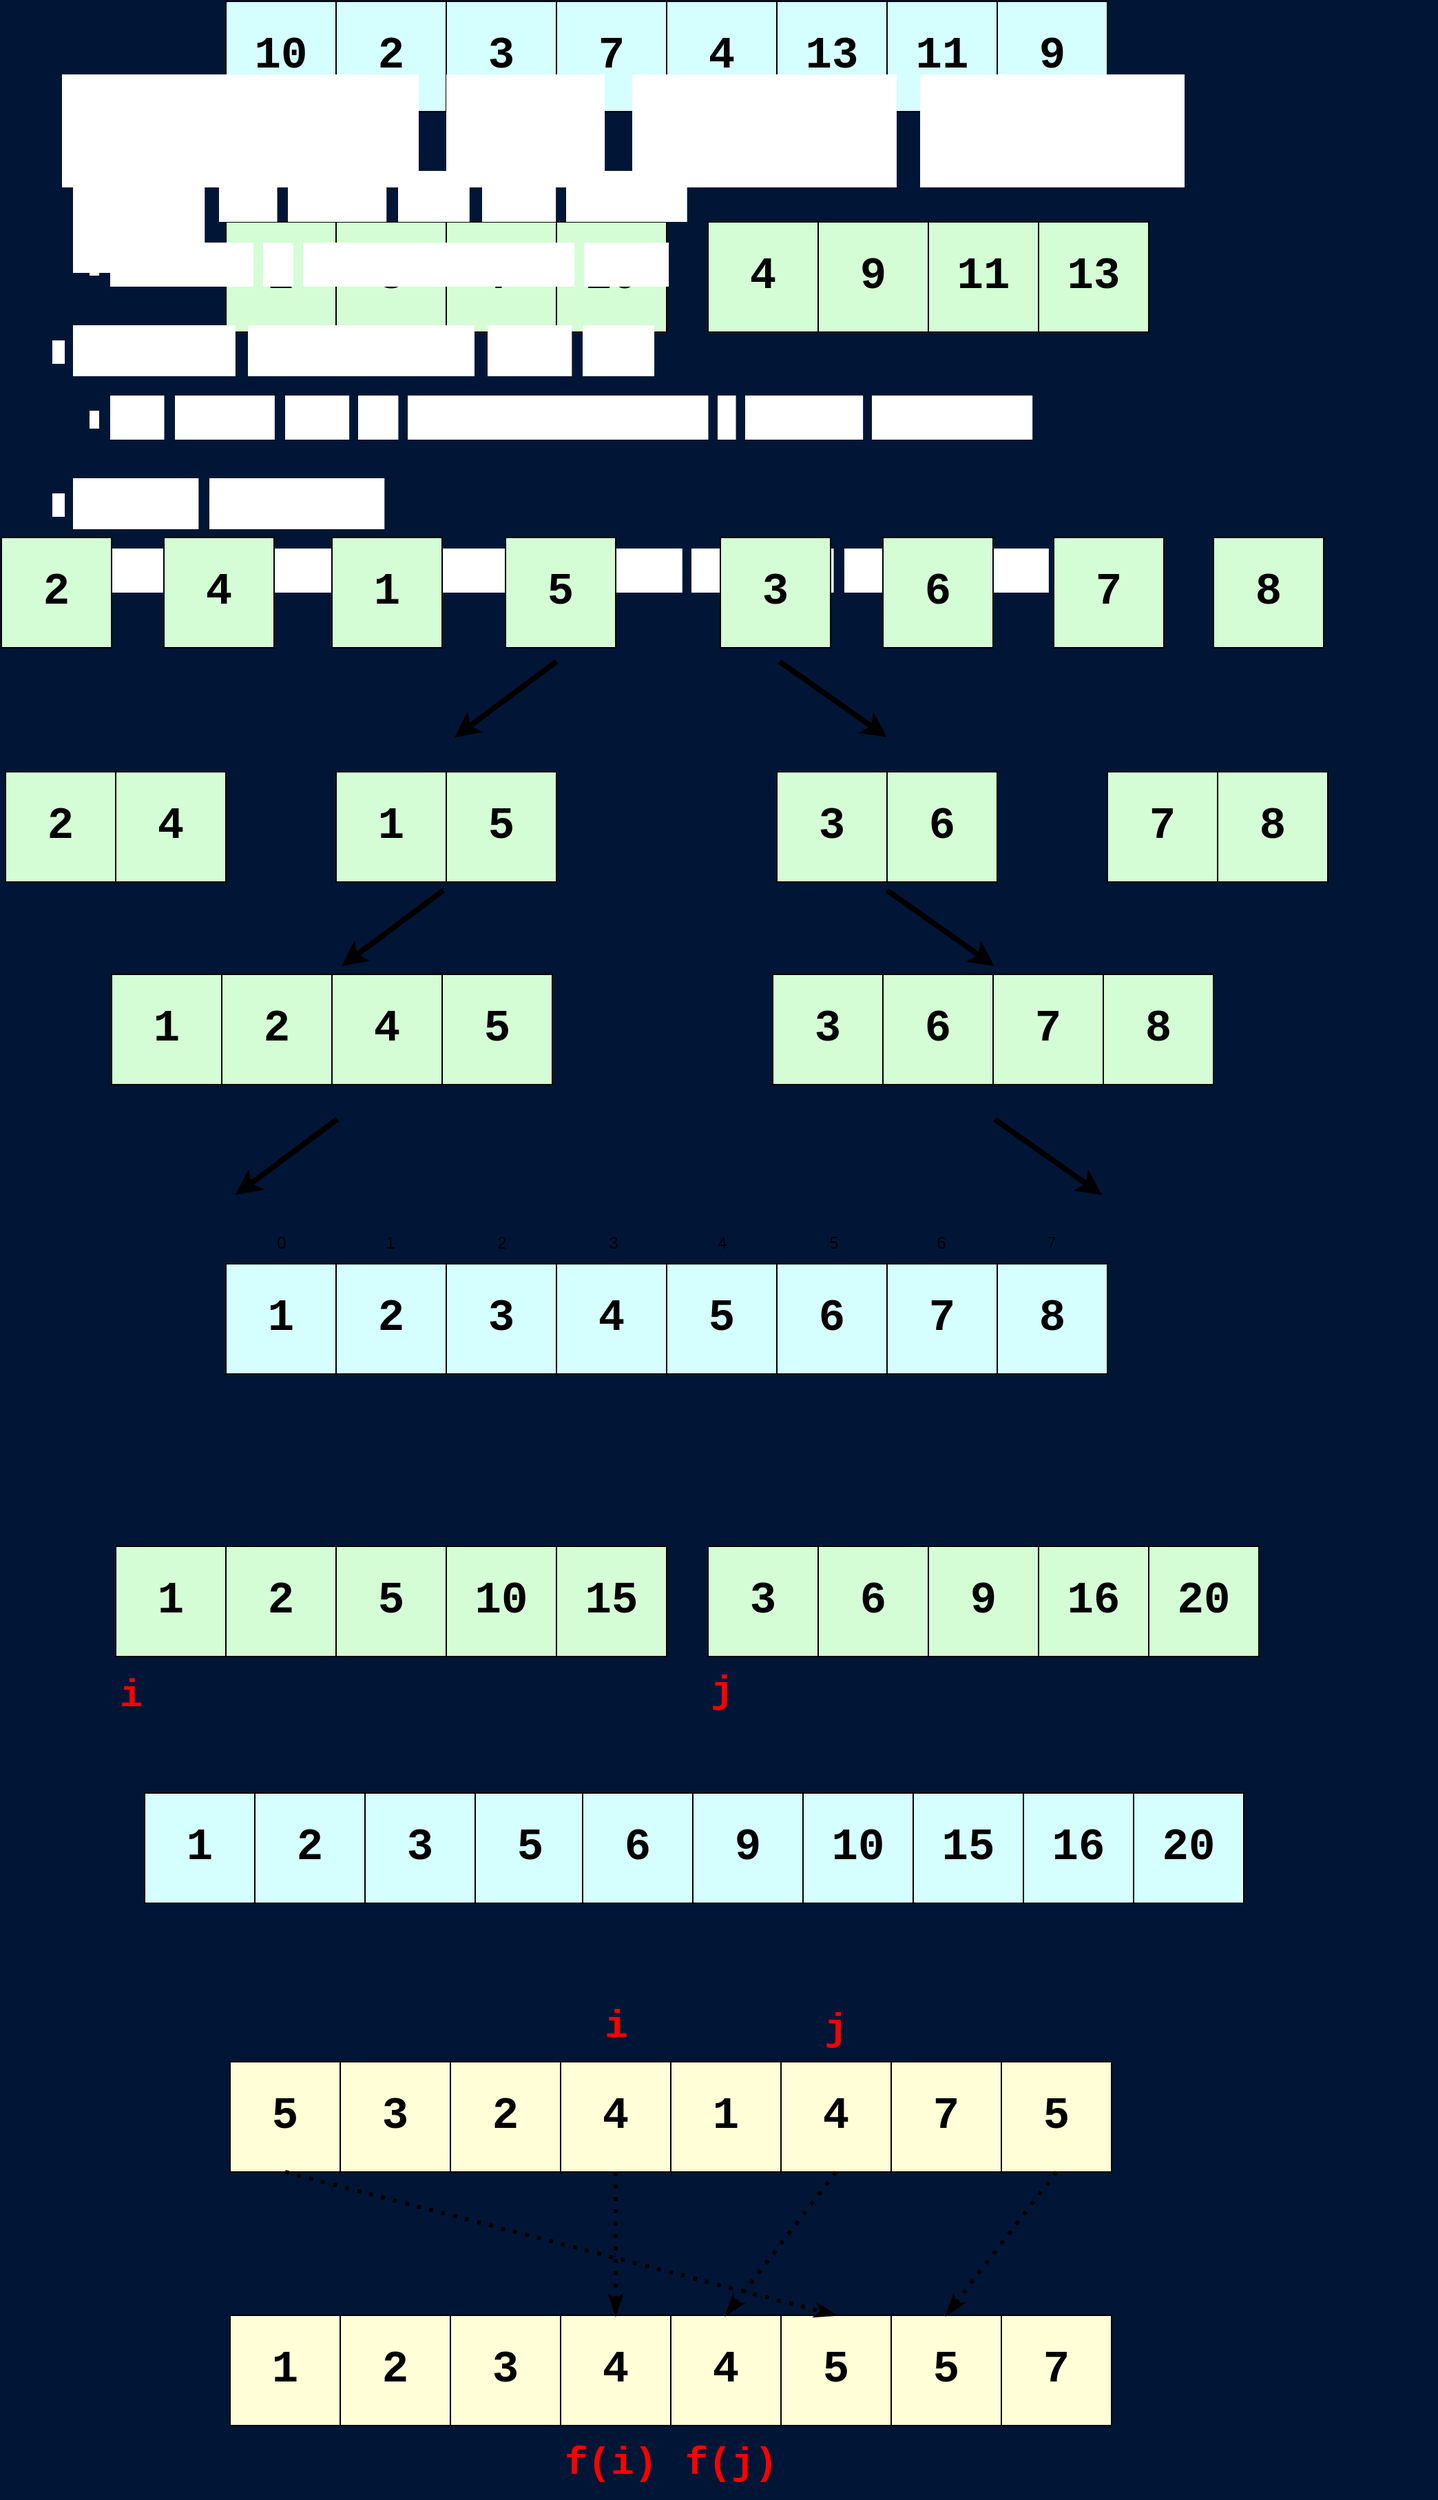 <mxfile>
    <diagram id="FDxkw32vJu8Hh-jHdVsI" name="Page-1">
        <mxGraphModel dx="1183" dy="830" grid="0" gridSize="10" guides="1" tooltips="1" connect="1" arrows="1" fold="1" page="0" pageScale="1" pageWidth="850" pageHeight="1100" background="#011636" math="0" shadow="0">
            <root>
                <mxCell id="0"/>
                <mxCell id="1" parent="0"/>
                <mxCell id="2" value="&lt;font style=&quot;font-size: 32px;&quot;&gt;10&lt;/font&gt;" style="whiteSpace=wrap;html=1;aspect=fixed;fontSize=32;fontFamily=Courier New;fillColor=#D5FEFF;fontColor=#000000;fontStyle=1;labelBorderColor=none;strokeColor=#000000;strokeWidth=1;" parent="1" vertex="1">
                    <mxGeometry x="40" y="200" width="80" height="80" as="geometry"/>
                </mxCell>
                <mxCell id="3" value="&lt;font style=&quot;font-size: 32px;&quot;&gt;2&lt;/font&gt;" style="whiteSpace=wrap;html=1;aspect=fixed;fontSize=32;fontFamily=Courier New;fillColor=#D5FEFF;fontColor=#000000;fontStyle=1;labelBorderColor=none;strokeColor=#000000;strokeWidth=1;" parent="1" vertex="1">
                    <mxGeometry x="120" y="200" width="80" height="80" as="geometry"/>
                </mxCell>
                <mxCell id="4" value="&lt;font style=&quot;font-size: 32px;&quot;&gt;3&lt;/font&gt;" style="whiteSpace=wrap;html=1;aspect=fixed;fontSize=32;fontFamily=Courier New;fillColor=#D5FEFF;fontColor=#000000;fontStyle=1;labelBorderColor=none;strokeColor=#000000;strokeWidth=1;" parent="1" vertex="1">
                    <mxGeometry x="200" y="200" width="80" height="80" as="geometry"/>
                </mxCell>
                <mxCell id="5" value="&lt;font style=&quot;font-size: 32px;&quot;&gt;7&lt;/font&gt;" style="whiteSpace=wrap;html=1;aspect=fixed;fontSize=32;fontFamily=Courier New;fillColor=#D5FEFF;fontColor=#000000;fontStyle=1;labelBorderColor=none;strokeColor=#000000;strokeWidth=1;" parent="1" vertex="1">
                    <mxGeometry x="280" y="200" width="80" height="80" as="geometry"/>
                </mxCell>
                <mxCell id="6" value="&lt;font style=&quot;font-size: 32px;&quot;&gt;4&lt;/font&gt;" style="whiteSpace=wrap;html=1;aspect=fixed;fontSize=32;fontFamily=Courier New;fillColor=#D5FEFF;fontColor=#000000;fontStyle=1;labelBorderColor=none;strokeColor=#000000;strokeWidth=1;" parent="1" vertex="1">
                    <mxGeometry x="360" y="200" width="80" height="80" as="geometry"/>
                </mxCell>
                <mxCell id="7" value="&lt;font style=&quot;font-size: 32px;&quot;&gt;13&lt;/font&gt;" style="whiteSpace=wrap;html=1;aspect=fixed;fontSize=32;fontFamily=Courier New;fillColor=#D5FEFF;fontColor=#000000;fontStyle=1;labelBorderColor=none;strokeColor=#000000;strokeWidth=1;" parent="1" vertex="1">
                    <mxGeometry x="440" y="200" width="80" height="80" as="geometry"/>
                </mxCell>
                <mxCell id="8" value="&lt;font style=&quot;font-size: 32px;&quot;&gt;11&lt;/font&gt;" style="whiteSpace=wrap;html=1;aspect=fixed;fontSize=32;fontFamily=Courier New;fillColor=#D5FEFF;fontColor=#000000;fontStyle=1;labelBorderColor=none;strokeColor=#000000;strokeWidth=1;" parent="1" vertex="1">
                    <mxGeometry x="520" y="200" width="80" height="80" as="geometry"/>
                </mxCell>
                <mxCell id="9" value="&lt;font style=&quot;font-size: 32px;&quot;&gt;9&lt;/font&gt;" style="whiteSpace=wrap;html=1;aspect=fixed;fontSize=32;fontFamily=Courier New;fillColor=#D5FEFF;fontColor=#000000;fontStyle=1;labelBorderColor=none;strokeColor=#000000;strokeWidth=1;" parent="1" vertex="1">
                    <mxGeometry x="600" y="200" width="80" height="80" as="geometry"/>
                </mxCell>
                <mxCell id="10" value="&lt;font style=&quot;font-size: 32px;&quot;&gt;10&lt;/font&gt;" style="whiteSpace=wrap;html=1;aspect=fixed;fontSize=32;fontFamily=Courier New;fillColor=#D4FDD5;fontColor=#000000;fontStyle=1;labelBorderColor=none;strokeColor=#000000;strokeWidth=1;" parent="1" vertex="1">
                    <mxGeometry x="280" y="360" width="80" height="80" as="geometry"/>
                </mxCell>
                <mxCell id="11" value="&lt;font style=&quot;font-size: 32px;&quot;&gt;2&lt;/font&gt;" style="whiteSpace=wrap;html=1;aspect=fixed;fontSize=32;fontFamily=Courier New;fillColor=#D4FDD5;fontColor=#000000;fontStyle=1;labelBorderColor=none;strokeColor=#000000;strokeWidth=1;" parent="1" vertex="1">
                    <mxGeometry x="40" y="360" width="80" height="80" as="geometry"/>
                </mxCell>
                <mxCell id="12" value="&lt;font style=&quot;font-size: 32px;&quot;&gt;3&lt;/font&gt;" style="whiteSpace=wrap;html=1;aspect=fixed;fontSize=32;fontFamily=Courier New;fillColor=#D4FDD5;fontColor=#000000;fontStyle=1;labelBorderColor=none;strokeColor=#000000;strokeWidth=1;" parent="1" vertex="1">
                    <mxGeometry x="120" y="360" width="80" height="80" as="geometry"/>
                </mxCell>
                <mxCell id="13" value="&lt;font style=&quot;font-size: 32px;&quot;&gt;7&lt;/font&gt;" style="whiteSpace=wrap;html=1;aspect=fixed;fontSize=32;fontFamily=Courier New;fillColor=#D4FDD5;fontColor=#000000;fontStyle=1;labelBorderColor=none;strokeColor=#000000;strokeWidth=1;" parent="1" vertex="1">
                    <mxGeometry x="200" y="360" width="80" height="80" as="geometry"/>
                </mxCell>
                <mxCell id="14" value="&lt;font style=&quot;font-size: 32px;&quot;&gt;4&lt;/font&gt;" style="whiteSpace=wrap;html=1;aspect=fixed;fontSize=32;fontFamily=Courier New;fillColor=#D4FDD5;fontColor=#000000;fontStyle=1;labelBorderColor=none;strokeColor=#000000;strokeWidth=1;" parent="1" vertex="1">
                    <mxGeometry x="390" y="360" width="80" height="80" as="geometry"/>
                </mxCell>
                <mxCell id="15" value="&lt;font style=&quot;font-size: 32px;&quot;&gt;13&lt;/font&gt;" style="whiteSpace=wrap;html=1;aspect=fixed;fontSize=32;fontFamily=Courier New;fillColor=#D4FDD5;fontColor=#000000;fontStyle=1;labelBorderColor=none;strokeColor=#000000;strokeWidth=1;" parent="1" vertex="1">
                    <mxGeometry x="630" y="360" width="80" height="80" as="geometry"/>
                </mxCell>
                <mxCell id="16" value="&lt;font style=&quot;font-size: 32px;&quot;&gt;11&lt;/font&gt;" style="whiteSpace=wrap;html=1;aspect=fixed;fontSize=32;fontFamily=Courier New;fillColor=#D4FDD5;fontColor=#000000;fontStyle=1;labelBorderColor=none;strokeColor=#000000;strokeWidth=1;" parent="1" vertex="1">
                    <mxGeometry x="550" y="360" width="80" height="80" as="geometry"/>
                </mxCell>
                <mxCell id="17" value="&lt;font style=&quot;font-size: 32px;&quot;&gt;9&lt;/font&gt;" style="whiteSpace=wrap;html=1;aspect=fixed;fontSize=32;fontFamily=Courier New;fillColor=#D4FDD5;fontColor=#000000;fontStyle=1;labelBorderColor=none;strokeColor=#000000;strokeWidth=1;" parent="1" vertex="1">
                    <mxGeometry x="470" y="360" width="80" height="80" as="geometry"/>
                </mxCell>
                <mxCell id="18" value="&lt;meta charset=&quot;utf-8&quot;&gt;&lt;span style=&quot;padding: 0px; margin: 0px; color: transparent; position: absolute; cursor: text; transform-origin: 0% 0%; font-style: normal; font-weight: 400; letter-spacing: normal; text-indent: 0px; text-transform: none; word-spacing: 0px; background-color: rgb(255, 255, 255); left: 53.332px; top: 124.277px; font-size: 30.632px; font-family: sans-serif; transform: scaleX(1.125);&quot;&gt;&lt;br class=&quot;Apple-interchange-newline&quot;&gt;Divide &lt;/span&gt;&lt;span style=&quot;padding: 0px; margin: 0px; color: transparent; position: absolute; cursor: text; transform-origin: 0% 0%; font-style: normal; font-weight: 400; letter-spacing: normal; text-indent: 0px; text-transform: none; word-spacing: 0px; background-color: rgb(255, 255, 255); left: 158.514px; top: 124.277px; font-size: 30.632px; font-family: sans-serif; transform: scaleX(0.983);&quot;&gt;the &lt;/span&gt;&lt;span style=&quot;padding: 0px; margin: 0px; color: transparent; position: absolute; cursor: text; transform-origin: 0% 0%; font-style: normal; font-weight: 400; letter-spacing: normal; text-indent: 0px; text-transform: none; word-spacing: 0px; background-color: rgb(255, 255, 255); left: 208.772px; top: 124.277px; font-size: 30.632px; font-family: sans-serif; transform: scaleX(1.023);&quot;&gt;array &lt;/span&gt;&lt;span style=&quot;padding: 0px; margin: 0px; color: transparent; position: absolute; cursor: text; transform-origin: 0% 0%; font-style: normal; font-weight: 400; letter-spacing: normal; text-indent: 0px; text-transform: none; word-spacing: 0px; background-color: rgb(255, 255, 255); left: 288.777px; top: 124.277px; font-size: 30.632px; font-family: sans-serif; transform: scaleX(1.059);&quot;&gt;into &lt;/span&gt;&lt;span style=&quot;padding: 0px; margin: 0px; color: transparent; position: absolute; cursor: text; transform-origin: 0% 0%; font-style: normal; font-weight: 400; letter-spacing: normal; text-indent: 0px; text-transform: none; word-spacing: 0px; background-color: rgb(255, 255, 255); left: 350.082px; top: 124.277px; font-size: 30.632px; font-family: sans-serif; transform: scaleX(1.116);&quot;&gt;two&lt;/span&gt;&lt;span style=&quot;padding: 0px; margin: 0px; color: transparent; position: absolute; cursor: text; transform-origin: 0% 0%; font-style: normal; font-weight: 400; letter-spacing: normal; text-indent: 0px; text-transform: none; word-spacing: 0px; background-color: rgb(255, 255, 255); left: 410.962px; top: 124.277px; font-size: 30.632px; font-family: sans-serif; transform: scaleX(0.987);&quot;&gt;halves&lt;/span&gt;&lt;span style=&quot;padding: 0px; margin: 0px; color: transparent; position: absolute; cursor: text; transform-origin: 0% 0%; font-style: normal; font-weight: 400; letter-spacing: normal; text-indent: 0px; text-transform: none; word-spacing: 0px; background-color: rgb(255, 255, 255); left: 64.899px; top: 186.856px; font-size: 11.232px; font-family: monospace;&quot;&gt;✓&lt;/span&gt;&lt;span style=&quot;padding: 0px; margin: 0px; color: transparent; position: absolute; cursor: text; transform-origin: 0% 0%; font-style: normal; font-weight: 400; letter-spacing: normal; text-indent: 0px; text-transform: none; word-spacing: 0px; background-color: rgb(255, 255, 255); left: 80.322px; top: 175.873px; font-size: 26.548px; font-family: sans-serif; transform: scaleX(0.962);&quot;&gt;just need &lt;/span&gt;&lt;span style=&quot;padding: 0px; margin: 0px; color: transparent; position: absolute; cursor: text; transform-origin: 0% 0%; font-style: normal; font-weight: 400; letter-spacing: normal; text-indent: 0px; text-transform: none; word-spacing: 0px; background-color: rgb(255, 255, 255); left: 190.979px; top: 175.873px; font-size: 26.548px; font-family: sans-serif; transform: scaleX(0.996);&quot;&gt;to &lt;/span&gt;&lt;span style=&quot;padding: 0px; margin: 0px; color: transparent; position: absolute; cursor: text; transform-origin: 0% 0%; font-style: normal; font-weight: 400; letter-spacing: normal; text-indent: 0px; text-transform: none; word-spacing: 0px; background-color: rgb(255, 255, 255); left: 220.378px; top: 175.873px; font-size: 26.548px; font-family: sans-serif; transform: scaleX(0.991);&quot;&gt;calculate the mid&lt;/span&gt;&lt;span style=&quot;padding: 0px; margin: 0px; color: transparent; position: absolute; cursor: text; transform-origin: 0% 0%; font-style: normal; font-weight: 400; letter-spacing: normal; text-indent: 0px; text-transform: none; word-spacing: 0px; background-color: rgb(255, 255, 255); left: 424.168px; top: 175.873px; font-size: 26.548px; font-family: sans-serif; transform: scaleX(1.061);&quot;&gt;point&lt;/span&gt;&lt;span style=&quot;padding: 0px; margin: 0px; color: transparent; position: absolute; cursor: text; transform-origin: 0% 0%; font-style: normal; font-weight: 400; letter-spacing: normal; text-indent: 0px; text-transform: none; word-spacing: 0px; background-color: rgb(255, 255, 255); left: 37.909px; top: 247.066px; font-size: 14.295px; font-family: monospace;&quot;&gt;‣&lt;/span&gt;&lt;span style=&quot;padding: 0px; margin: 0px; color: transparent; position: absolute; cursor: text; transform-origin: 0% 0%; font-style: normal; font-weight: 400; letter-spacing: normal; text-indent: 0px; text-transform: none; word-spacing: 0px; background-color: rgb(255, 255, 255); left: 53.332px; top: 235.683px; font-size: 30.632px; font-family: sans-serif; transform: scaleX(1.008);&quot;&gt;Conquer &lt;/span&gt;&lt;span style=&quot;padding: 0px; margin: 0px; color: transparent; position: absolute; cursor: text; transform-origin: 0% 0%; font-style: normal; font-weight: 400; letter-spacing: normal; text-indent: 0px; text-transform: none; word-spacing: 0px; background-color: rgb(255, 255, 255); left: 180.163px; top: 235.683px; font-size: 30.632px; font-family: sans-serif; transform: scaleX(1.041);&quot;&gt;Recursively &lt;/span&gt;&lt;span style=&quot;padding: 0px; margin: 0px; color: transparent; position: absolute; cursor: text; transform-origin: 0% 0%; font-style: normal; font-weight: 400; letter-spacing: normal; text-indent: 0px; text-transform: none; word-spacing: 0px; background-color: rgb(255, 255, 255); left: 353.687px; top: 235.683px; font-size: 30.632px; font-family: sans-serif; transform: scaleX(0.927);&quot;&gt;each&lt;/span&gt;&lt;span style=&quot;padding: 0px; margin: 0px; color: transparent; position: absolute; cursor: text; transform-origin: 0% 0%; font-style: normal; font-weight: 400; letter-spacing: normal; text-indent: 0px; text-transform: none; word-spacing: 0px; background-color: rgb(255, 255, 255); left: 423.031px; top: 235.683px; font-size: 30.632px; font-family: sans-serif; transform: scaleX(1.062);&quot;&gt;half&lt;/span&gt;&lt;span style=&quot;padding: 0px; margin: 0px; color: transparent; position: absolute; cursor: text; transform-origin: 0% 0%; font-style: normal; font-weight: 400; letter-spacing: normal; text-indent: 0px; text-transform: none; word-spacing: 0px; background-color: rgb(255, 255, 255); left: 64.899px; top: 298.018px; font-size: 11.232px; font-family: monospace;&quot;&gt;✓&lt;/span&gt;&lt;span style=&quot;padding: 0px; margin: 0px; color: transparent; position: absolute; cursor: text; transform-origin: 0% 0%; font-style: normal; font-weight: 400; letter-spacing: normal; text-indent: 0px; text-transform: none; word-spacing: 0px; background-color: rgb(255, 255, 255); left: 80.322px; top: 287.034px; font-size: 26.548px; font-family: sans-serif; transform: scaleX(0.981);&quot;&gt;call &lt;/span&gt;&lt;span style=&quot;padding: 0px; margin: 0px; color: transparent; position: absolute; cursor: text; transform-origin: 0% 0%; font-style: normal; font-weight: 400; letter-spacing: normal; text-indent: 0px; text-transform: none; word-spacing: 0px; background-color: rgb(255, 255, 255); left: 126.686px; top: 287.034px; font-size: 26.548px; font-family: sans-serif; transform: scaleX(0.966);&quot;&gt;Merge &lt;/span&gt;&lt;span style=&quot;padding: 0px; margin: 0px; color: transparent; position: absolute; cursor: text; transform-origin: 0% 0%; font-style: normal; font-weight: 400; letter-spacing: normal; text-indent: 0px; text-transform: none; word-spacing: 0px; background-color: rgb(255, 255, 255); left: 206.787px; top: 287.034px; font-size: 26.548px; font-family: sans-serif; transform: scaleX(0.95);&quot;&gt;Sort &lt;/span&gt;&lt;span style=&quot;padding: 0px; margin: 0px; color: transparent; position: absolute; cursor: text; transform-origin: 0% 0%; font-style: normal; font-weight: 400; letter-spacing: normal; text-indent: 0px; text-transform: none; word-spacing: 0px; background-color: rgb(255, 255, 255); left: 260.091px; top: 287.034px; font-size: 26.548px; font-family: sans-serif; transform: scaleX(0.973);&quot;&gt;on &lt;/span&gt;&lt;span style=&quot;padding: 0px; margin: 0px; color: transparent; position: absolute; cursor: text; transform-origin: 0% 0%; font-style: normal; font-weight: 400; letter-spacing: normal; text-indent: 0px; text-transform: none; word-spacing: 0px; background-color: rgb(255, 255, 255); left: 296.141px; top: 287.034px; font-size: 26.548px; font-family: sans-serif; transform: scaleX(0.953);&quot;&gt;each half (i.e. solve &lt;/span&gt;&lt;span style=&quot;padding: 0px; margin: 0px; color: transparent; position: absolute; cursor: text; transform-origin: 0% 0%; font-style: normal; font-weight: 400; letter-spacing: normal; text-indent: 0px; text-transform: none; word-spacing: 0px; background-color: rgb(255, 255, 255); left: 521.138px; top: 287.034px; font-size: 26.548px; font-family: sans-serif; transform: scaleX(0.885);&quot;&gt;2 &lt;/span&gt;&lt;span style=&quot;padding: 0px; margin: 0px; color: transparent; position: absolute; cursor: text; transform-origin: 0% 0%; font-style: normal; font-weight: 400; letter-spacing: normal; text-indent: 0px; text-transform: none; word-spacing: 0px; background-color: rgb(255, 255, 255); left: 540.801px; top: 287.034px; font-size: 26.548px; font-family: sans-serif; transform: scaleX(0.995);&quot;&gt;smaller&lt;/span&gt;&lt;span style=&quot;padding: 0px; margin: 0px; color: transparent; position: absolute; cursor: text; transform-origin: 0% 0%; font-style: normal; font-weight: 400; letter-spacing: normal; text-indent: 0px; text-transform: none; word-spacing: 0px; background-color: rgb(255, 255, 255); left: 632.836px; top: 287.034px; font-size: 26.548px; font-family: sans-serif; transform: scaleX(0.988);&quot;&gt;problems)&lt;/span&gt;&lt;span style=&quot;padding: 0px; margin: 0px; color: transparent; position: absolute; cursor: text; transform-origin: 0% 0%; font-style: normal; font-weight: 400; letter-spacing: normal; text-indent: 0px; text-transform: none; word-spacing: 0px; background-color: rgb(255, 255, 255); left: 37.909px; top: 358.227px; font-size: 14.295px; font-family: monospace;&quot;&gt;‣&lt;/span&gt;&lt;span style=&quot;padding: 0px; margin: 0px; color: transparent; position: absolute; cursor: text; transform-origin: 0% 0%; font-style: normal; font-weight: 400; letter-spacing: normal; text-indent: 0px; text-transform: none; word-spacing: 0px; background-color: rgb(255, 255, 255); left: 53.332px; top: 346.844px; font-size: 30.632px; font-family: sans-serif; transform: scaleX(1.048);&quot;&gt;Merge&lt;/span&gt;&lt;span style=&quot;padding: 0px; margin: 0px; color: transparent; position: absolute; cursor: text; transform-origin: 0% 0%; font-style: normal; font-weight: 400; letter-spacing: normal; text-indent: 0px; text-transform: none; word-spacing: 0px; background-color: rgb(255, 255, 255); left: 151.863px; top: 346.844px; font-size: 30.632px; font-family: sans-serif; transform: scaleX(1.009);&quot;&gt;Solutions&lt;/span&gt;&lt;span style=&quot;padding: 0px; margin: 0px; color: transparent; position: absolute; cursor: text; transform-origin: 0% 0%; font-style: normal; font-weight: 400; letter-spacing: normal; text-indent: 0px; text-transform: none; word-spacing: 0px; background-color: rgb(255, 255, 255); left: 64.899px; top: 409.424px; font-size: 11.232px; font-family: monospace;&quot;&gt;✓&lt;/span&gt;&lt;span style=&quot;padding: 0px; margin: 0px; color: transparent; position: absolute; cursor: text; transform-origin: 0% 0%; font-style: normal; font-weight: 400; letter-spacing: normal; text-indent: 0px; text-transform: none; word-spacing: 0px; background-color: rgb(255, 255, 255); left: 80.322px; top: 398.44px; font-size: 26.548px; font-family: sans-serif; transform: scaleX(0.989);&quot;&gt;after &lt;/span&gt;&lt;span style=&quot;padding: 0px; margin: 0px; color: transparent; position: absolute; cursor: text; transform-origin: 0% 0%; font-style: normal; font-weight: 400; letter-spacing: normal; text-indent: 0px; text-transform: none; word-spacing: 0px; background-color: rgb(255, 255, 255); left: 140.18px; top: 398.44px; font-size: 26.548px; font-family: sans-serif; transform: scaleX(0.972);&quot;&gt;both calls &lt;/span&gt;&lt;span style=&quot;padding: 0px; margin: 0px; color: transparent; position: absolute; cursor: text; transform-origin: 0% 0%; font-style: normal; font-weight: 400; letter-spacing: normal; text-indent: 0px; text-transform: none; word-spacing: 0px; background-color: rgb(255, 255, 255); left: 256.486px; top: 398.44px; font-size: 26.548px; font-family: sans-serif; transform: scaleX(0.904);&quot;&gt;are &lt;/span&gt;&lt;span style=&quot;padding: 0px; margin: 0px; color: transparent; position: absolute; cursor: text; transform-origin: 0% 0%; font-style: normal; font-weight: 400; letter-spacing: normal; text-indent: 0px; text-transform: none; word-spacing: 0px; background-color: rgb(255, 255, 255); left: 297.915px; top: 398.44px; font-size: 26.548px; font-family: sans-serif; transform: scaleX(0.998);&quot;&gt;finished, &lt;/span&gt;&lt;span style=&quot;padding: 0px; margin: 0px; color: transparent; position: absolute; cursor: text; transform-origin: 0% 0%; font-style: normal; font-weight: 400; letter-spacing: normal; text-indent: 0px; text-transform: none; word-spacing: 0px; background-color: rgb(255, 255, 255); left: 403.945px; top: 398.44px; font-size: 26.548px; font-family: sans-serif; transform: scaleX(0.952);&quot;&gt;proceed &lt;/span&gt;&lt;span style=&quot;padding: 0px; margin: 0px; color: transparent; position: absolute; cursor: text; transform-origin: 0% 0%; font-style: normal; font-weight: 400; letter-spacing: normal; text-indent: 0px; text-transform: none; word-spacing: 0px; background-color: rgb(255, 255, 255); left: 502.438px; top: 398.44px; font-size: 26.548px; font-family: sans-serif; transform: scaleX(0.996);&quot;&gt;to &lt;/span&gt;&lt;span style=&quot;padding: 0px; margin: 0px; color: transparent; position: absolute; cursor: text; transform-origin: 0% 0%; font-style: normal; font-weight: 400; letter-spacing: normal; text-indent: 0px; text-transform: none; word-spacing: 0px; background-color: rgb(255, 255, 255); left: 531.837px; top: 398.44px; font-size: 26.548px; font-family: sans-serif; transform: scaleX(0.977);&quot;&gt;merge &lt;/span&gt;&lt;span style=&quot;padding: 0px; margin: 0px; color: transparent; position: absolute; cursor: text; transform-origin: 0% 0%; font-style: normal; font-weight: 400; letter-spacing: normal; text-indent: 0px; text-transform: none; word-spacing: 0px; background-color: rgb(255, 255, 255); left: 612.709px; top: 398.44px; font-size: 26.548px; font-family: sans-serif; transform: scaleX(0.985);&quot;&gt;the&lt;/span&gt;&lt;span style=&quot;padding: 0px; margin: 0px; color: transparent; position: absolute; cursor: text; transform-origin: 0% 0%; font-style: normal; font-weight: 400; letter-spacing: normal; text-indent: 0px; text-transform: none; word-spacing: 0px; background-color: rgb(255, 255, 255); left: 655.719px; top: 398.44px; font-size: 26.548px; font-family: sans-serif; transform: scaleX(1.004);&quot;&gt;solutions&lt;/span&gt;" style="text;whiteSpace=wrap;html=1;fontSize=32;fontFamily=Courier New;fontColor=#000000;" parent="1" vertex="1">
                    <mxGeometry x="694.206" y="507.2" width="20" height="14" as="geometry"/>
                </mxCell>
                <mxCell id="19" value="&lt;font style=&quot;font-size: 32px&quot;&gt;1&lt;/font&gt;" style="whiteSpace=wrap;html=1;aspect=fixed;fontSize=32;fontFamily=Courier New;fillColor=#D5FEFF;fontColor=#000000;fontStyle=1;labelBorderColor=none;strokeColor=#000000;strokeWidth=1;" parent="1" vertex="1">
                    <mxGeometry x="40" y="1116" width="80" height="80" as="geometry"/>
                </mxCell>
                <mxCell id="20" value="&lt;font style=&quot;font-size: 32px;&quot;&gt;2&lt;/font&gt;" style="whiteSpace=wrap;html=1;aspect=fixed;fontSize=32;fontFamily=Courier New;fillColor=#D5FEFF;fontColor=#000000;fontStyle=1;labelBorderColor=none;strokeColor=#000000;strokeWidth=1;" parent="1" vertex="1">
                    <mxGeometry x="120" y="1116" width="80" height="80" as="geometry"/>
                </mxCell>
                <mxCell id="21" value="&lt;font style=&quot;font-size: 32px&quot;&gt;3&lt;/font&gt;" style="whiteSpace=wrap;html=1;aspect=fixed;fontSize=32;fontFamily=Courier New;fillColor=#D5FEFF;fontColor=#000000;fontStyle=1;labelBorderColor=none;strokeColor=#000000;strokeWidth=1;" parent="1" vertex="1">
                    <mxGeometry x="200" y="1116" width="80" height="80" as="geometry"/>
                </mxCell>
                <mxCell id="22" value="&lt;font style=&quot;font-size: 32px&quot;&gt;4&lt;/font&gt;" style="whiteSpace=wrap;html=1;aspect=fixed;fontSize=32;fontFamily=Courier New;fillColor=#D5FEFF;fontColor=#000000;fontStyle=1;labelBorderColor=none;strokeColor=#000000;strokeWidth=1;" parent="1" vertex="1">
                    <mxGeometry x="280" y="1116" width="80" height="80" as="geometry"/>
                </mxCell>
                <mxCell id="23" value="&lt;font style=&quot;font-size: 32px&quot;&gt;5&lt;/font&gt;" style="whiteSpace=wrap;html=1;aspect=fixed;fontSize=32;fontFamily=Courier New;fillColor=#D5FEFF;fontColor=#000000;fontStyle=1;labelBorderColor=none;strokeColor=#000000;strokeWidth=1;" parent="1" vertex="1">
                    <mxGeometry x="360" y="1116" width="80" height="80" as="geometry"/>
                </mxCell>
                <mxCell id="24" value="&lt;font style=&quot;font-size: 32px&quot;&gt;6&lt;/font&gt;" style="whiteSpace=wrap;html=1;aspect=fixed;fontSize=32;fontFamily=Courier New;fillColor=#D5FEFF;fontColor=#000000;fontStyle=1;labelBorderColor=none;strokeColor=#000000;strokeWidth=1;" parent="1" vertex="1">
                    <mxGeometry x="440" y="1116" width="80" height="80" as="geometry"/>
                </mxCell>
                <mxCell id="25" value="&lt;font style=&quot;font-size: 32px&quot;&gt;7&lt;/font&gt;" style="whiteSpace=wrap;html=1;aspect=fixed;fontSize=32;fontFamily=Courier New;fillColor=#D5FEFF;fontColor=#000000;fontStyle=1;labelBorderColor=none;strokeColor=#000000;strokeWidth=1;" parent="1" vertex="1">
                    <mxGeometry x="520" y="1116" width="80" height="80" as="geometry"/>
                </mxCell>
                <mxCell id="26" value="&lt;font style=&quot;font-size: 32px&quot;&gt;8&lt;/font&gt;" style="whiteSpace=wrap;html=1;aspect=fixed;fontSize=32;fontFamily=Courier New;fillColor=#D5FEFF;fontColor=#000000;fontStyle=1;labelBorderColor=none;strokeColor=#000000;strokeWidth=1;" parent="1" vertex="1">
                    <mxGeometry x="600" y="1116" width="80" height="80" as="geometry"/>
                </mxCell>
                <mxCell id="27" value="" style="endArrow=classic;html=1;strokeWidth=4;" edge="1" parent="1">
                    <mxGeometry width="50" height="50" relative="1" as="geometry">
                        <mxPoint x="280" y="679" as="sourcePoint"/>
                        <mxPoint x="206" y="734" as="targetPoint"/>
                    </mxGeometry>
                </mxCell>
                <mxCell id="28" value="" style="endArrow=classic;html=1;strokeWidth=4;" edge="1" parent="1">
                    <mxGeometry width="50" height="50" relative="1" as="geometry">
                        <mxPoint x="442" y="679" as="sourcePoint"/>
                        <mxPoint x="520" y="734" as="targetPoint"/>
                    </mxGeometry>
                </mxCell>
                <mxCell id="30" value="&lt;font style=&quot;font-size: 32px&quot;&gt;5&lt;/font&gt;" style="whiteSpace=wrap;html=1;aspect=fixed;fontSize=32;fontFamily=Courier New;fillColor=#D4FDD5;fontColor=#000000;fontStyle=1;labelBorderColor=none;strokeColor=#000000;strokeWidth=1;" vertex="1" parent="1">
                    <mxGeometry x="197" y="906" width="80" height="80" as="geometry"/>
                </mxCell>
                <mxCell id="31" value="&lt;font style=&quot;font-size: 32px&quot;&gt;1&lt;/font&gt;" style="whiteSpace=wrap;html=1;aspect=fixed;fontSize=32;fontFamily=Courier New;fillColor=#D4FDD5;fontColor=#000000;fontStyle=1;labelBorderColor=none;strokeColor=#000000;strokeWidth=1;" vertex="1" parent="1">
                    <mxGeometry x="-43" y="906" width="80" height="80" as="geometry"/>
                </mxCell>
                <mxCell id="32" value="2" style="whiteSpace=wrap;html=1;aspect=fixed;fontSize=32;fontFamily=Courier New;fillColor=#D4FDD5;fontColor=#000000;fontStyle=1;labelBorderColor=none;strokeColor=#000000;strokeWidth=1;" vertex="1" parent="1">
                    <mxGeometry x="37" y="906" width="80" height="80" as="geometry"/>
                </mxCell>
                <mxCell id="33" value="&lt;font style=&quot;font-size: 32px&quot;&gt;4&lt;/font&gt;" style="whiteSpace=wrap;html=1;aspect=fixed;fontSize=32;fontFamily=Courier New;fillColor=#D4FDD5;fontColor=#000000;fontStyle=1;labelBorderColor=none;strokeColor=#000000;strokeWidth=1;" vertex="1" parent="1">
                    <mxGeometry x="117" y="906" width="80" height="80" as="geometry"/>
                </mxCell>
                <mxCell id="34" value="&lt;font style=&quot;font-size: 32px&quot;&gt;3&lt;/font&gt;" style="whiteSpace=wrap;html=1;aspect=fixed;fontSize=32;fontFamily=Courier New;fillColor=#D4FDD5;fontColor=#000000;fontStyle=1;labelBorderColor=none;strokeColor=#000000;strokeWidth=1;" vertex="1" parent="1">
                    <mxGeometry x="437" y="906" width="80" height="80" as="geometry"/>
                </mxCell>
                <mxCell id="35" value="&lt;font style=&quot;font-size: 32px&quot;&gt;8&lt;/font&gt;" style="whiteSpace=wrap;html=1;aspect=fixed;fontSize=32;fontFamily=Courier New;fillColor=#D4FDD5;fontColor=#000000;fontStyle=1;labelBorderColor=none;strokeColor=#000000;strokeWidth=1;" vertex="1" parent="1">
                    <mxGeometry x="677" y="906" width="80" height="80" as="geometry"/>
                </mxCell>
                <mxCell id="36" value="&lt;font style=&quot;font-size: 32px&quot;&gt;7&lt;/font&gt;" style="whiteSpace=wrap;html=1;aspect=fixed;fontSize=32;fontFamily=Courier New;fillColor=#D4FDD5;fontColor=#000000;fontStyle=1;labelBorderColor=none;strokeColor=#000000;strokeWidth=1;" vertex="1" parent="1">
                    <mxGeometry x="597" y="906" width="80" height="80" as="geometry"/>
                </mxCell>
                <mxCell id="37" value="&lt;font style=&quot;font-size: 32px&quot;&gt;6&lt;/font&gt;" style="whiteSpace=wrap;html=1;aspect=fixed;fontSize=32;fontFamily=Courier New;fillColor=#D4FDD5;fontColor=#000000;fontStyle=1;labelBorderColor=none;strokeColor=#000000;strokeWidth=1;" vertex="1" parent="1">
                    <mxGeometry x="517" y="906" width="80" height="80" as="geometry"/>
                </mxCell>
                <mxCell id="38" value="" style="endArrow=classic;html=1;strokeWidth=4;" edge="1" parent="1">
                    <mxGeometry width="50" height="50" relative="1" as="geometry">
                        <mxPoint x="198" y="845" as="sourcePoint"/>
                        <mxPoint x="124" y="900" as="targetPoint"/>
                    </mxGeometry>
                </mxCell>
                <mxCell id="39" value="" style="endArrow=classic;html=1;strokeWidth=4;" edge="1" parent="1">
                    <mxGeometry width="50" height="50" relative="1" as="geometry">
                        <mxPoint x="520" y="845" as="sourcePoint"/>
                        <mxPoint x="598" y="900" as="targetPoint"/>
                    </mxGeometry>
                </mxCell>
                <mxCell id="40" value="&lt;font style=&quot;font-size: 32px&quot;&gt;2&lt;/font&gt;" style="whiteSpace=wrap;html=1;aspect=fixed;fontSize=32;fontFamily=Courier New;fillColor=#D4FDD5;fontColor=#000000;fontStyle=1;labelBorderColor=none;strokeColor=#000000;strokeWidth=1;" vertex="1" parent="1">
                    <mxGeometry x="-120" y="759" width="80" height="80" as="geometry"/>
                </mxCell>
                <mxCell id="41" value="4" style="whiteSpace=wrap;html=1;aspect=fixed;fontSize=32;fontFamily=Courier New;fillColor=#D4FDD5;fontColor=#000000;fontStyle=1;labelBorderColor=none;strokeColor=#000000;strokeWidth=1;" vertex="1" parent="1">
                    <mxGeometry x="-40" y="759" width="80" height="80" as="geometry"/>
                </mxCell>
                <mxCell id="42" value="&lt;font style=&quot;font-size: 32px&quot;&gt;5&lt;/font&gt;" style="whiteSpace=wrap;html=1;aspect=fixed;fontSize=32;fontFamily=Courier New;fillColor=#D4FDD5;fontColor=#000000;fontStyle=1;labelBorderColor=none;strokeColor=#000000;strokeWidth=1;" vertex="1" parent="1">
                    <mxGeometry x="200" y="759" width="80" height="80" as="geometry"/>
                </mxCell>
                <mxCell id="43" value="&lt;font style=&quot;font-size: 32px&quot;&gt;1&lt;/font&gt;" style="whiteSpace=wrap;html=1;aspect=fixed;fontSize=32;fontFamily=Courier New;fillColor=#D4FDD5;fontColor=#000000;fontStyle=1;labelBorderColor=none;strokeColor=#000000;strokeWidth=1;" vertex="1" parent="1">
                    <mxGeometry x="120" y="759" width="80" height="80" as="geometry"/>
                </mxCell>
                <mxCell id="44" value="&lt;font style=&quot;font-size: 32px&quot;&gt;3&lt;/font&gt;" style="whiteSpace=wrap;html=1;aspect=fixed;fontSize=32;fontFamily=Courier New;fillColor=#D4FDD5;fontColor=#000000;fontStyle=1;labelBorderColor=none;strokeColor=#000000;strokeWidth=1;" vertex="1" parent="1">
                    <mxGeometry x="440" y="759" width="80" height="80" as="geometry"/>
                </mxCell>
                <mxCell id="45" value="&lt;font style=&quot;font-size: 32px&quot;&gt;6&lt;/font&gt;" style="whiteSpace=wrap;html=1;aspect=fixed;fontSize=32;fontFamily=Courier New;fillColor=#D4FDD5;fontColor=#000000;fontStyle=1;labelBorderColor=none;strokeColor=#000000;strokeWidth=1;" vertex="1" parent="1">
                    <mxGeometry x="520" y="759" width="80" height="80" as="geometry"/>
                </mxCell>
                <mxCell id="46" value="&lt;font style=&quot;font-size: 32px&quot;&gt;8&lt;/font&gt;" style="whiteSpace=wrap;html=1;aspect=fixed;fontSize=32;fontFamily=Courier New;fillColor=#D4FDD5;fontColor=#000000;fontStyle=1;labelBorderColor=none;strokeColor=#000000;strokeWidth=1;" vertex="1" parent="1">
                    <mxGeometry x="760" y="759" width="80" height="80" as="geometry"/>
                </mxCell>
                <mxCell id="47" value="&lt;font style=&quot;font-size: 32px&quot;&gt;7&lt;/font&gt;" style="whiteSpace=wrap;html=1;aspect=fixed;fontSize=32;fontFamily=Courier New;fillColor=#D4FDD5;fontColor=#000000;fontStyle=1;labelBorderColor=none;strokeColor=#000000;strokeWidth=1;" vertex="1" parent="1">
                    <mxGeometry x="680" y="759" width="80" height="80" as="geometry"/>
                </mxCell>
                <mxCell id="48" value="&lt;font style=&quot;font-size: 32px&quot;&gt;2&lt;/font&gt;" style="whiteSpace=wrap;html=1;aspect=fixed;fontSize=32;fontFamily=Courier New;fillColor=#D4FDD5;fontColor=#000000;fontStyle=1;labelBorderColor=none;strokeColor=#000000;strokeWidth=1;" vertex="1" parent="1">
                    <mxGeometry x="-123" y="589" width="80" height="80" as="geometry"/>
                </mxCell>
                <mxCell id="49" value="4" style="whiteSpace=wrap;html=1;aspect=fixed;fontSize=32;fontFamily=Courier New;fillColor=#D4FDD5;fontColor=#000000;fontStyle=1;labelBorderColor=none;strokeColor=#000000;strokeWidth=1;" vertex="1" parent="1">
                    <mxGeometry x="-5" y="589" width="80" height="80" as="geometry"/>
                </mxCell>
                <mxCell id="50" value="&lt;font style=&quot;font-size: 32px&quot;&gt;5&lt;/font&gt;" style="whiteSpace=wrap;html=1;aspect=fixed;fontSize=32;fontFamily=Courier New;fillColor=#D4FDD5;fontColor=#000000;fontStyle=1;labelBorderColor=none;strokeColor=#000000;strokeWidth=1;" vertex="1" parent="1">
                    <mxGeometry x="243" y="589" width="80" height="80" as="geometry"/>
                </mxCell>
                <mxCell id="51" value="&lt;font style=&quot;font-size: 32px&quot;&gt;1&lt;/font&gt;" style="whiteSpace=wrap;html=1;aspect=fixed;fontSize=32;fontFamily=Courier New;fillColor=#D4FDD5;fontColor=#000000;fontStyle=1;labelBorderColor=none;strokeColor=#000000;strokeWidth=1;" vertex="1" parent="1">
                    <mxGeometry x="117" y="589" width="80" height="80" as="geometry"/>
                </mxCell>
                <mxCell id="52" value="&lt;font style=&quot;font-size: 32px&quot;&gt;3&lt;/font&gt;" style="whiteSpace=wrap;html=1;aspect=fixed;fontSize=32;fontFamily=Courier New;fillColor=#D4FDD5;fontColor=#000000;fontStyle=1;labelBorderColor=none;strokeColor=#000000;strokeWidth=1;" vertex="1" parent="1">
                    <mxGeometry x="399" y="589" width="80" height="80" as="geometry"/>
                </mxCell>
                <mxCell id="53" value="&lt;font style=&quot;font-size: 32px&quot;&gt;6&lt;/font&gt;" style="whiteSpace=wrap;html=1;aspect=fixed;fontSize=32;fontFamily=Courier New;fillColor=#D4FDD5;fontColor=#000000;fontStyle=1;labelBorderColor=none;strokeColor=#000000;strokeWidth=1;" vertex="1" parent="1">
                    <mxGeometry x="517" y="589" width="80" height="80" as="geometry"/>
                </mxCell>
                <mxCell id="54" value="&lt;font style=&quot;font-size: 32px&quot;&gt;8&lt;/font&gt;" style="whiteSpace=wrap;html=1;aspect=fixed;fontSize=32;fontFamily=Courier New;fillColor=#D4FDD5;fontColor=#000000;fontStyle=1;labelBorderColor=none;strokeColor=#000000;strokeWidth=1;" vertex="1" parent="1">
                    <mxGeometry x="757" y="589" width="80" height="80" as="geometry"/>
                </mxCell>
                <mxCell id="55" value="&lt;font style=&quot;font-size: 32px&quot;&gt;7&lt;/font&gt;" style="whiteSpace=wrap;html=1;aspect=fixed;fontSize=32;fontFamily=Courier New;fillColor=#D4FDD5;fontColor=#000000;fontStyle=1;labelBorderColor=none;strokeColor=#000000;strokeWidth=1;" vertex="1" parent="1">
                    <mxGeometry x="641" y="589" width="80" height="80" as="geometry"/>
                </mxCell>
                <mxCell id="56" value="" style="endArrow=classic;html=1;strokeWidth=4;" edge="1" parent="1">
                    <mxGeometry width="50" height="50" relative="1" as="geometry">
                        <mxPoint x="121" y="1011.0" as="sourcePoint"/>
                        <mxPoint x="47.0" y="1066" as="targetPoint"/>
                    </mxGeometry>
                </mxCell>
                <mxCell id="57" value="" style="endArrow=classic;html=1;strokeWidth=4;" edge="1" parent="1">
                    <mxGeometry width="50" height="50" relative="1" as="geometry">
                        <mxPoint x="598" y="1011.0" as="sourcePoint"/>
                        <mxPoint x="676" y="1066" as="targetPoint"/>
                    </mxGeometry>
                </mxCell>
                <mxCell id="58" value="0" style="text;html=1;strokeColor=none;fillColor=none;align=center;verticalAlign=middle;whiteSpace=wrap;rounded=0;" vertex="1" parent="1">
                    <mxGeometry x="40" y="1086" width="81" height="30" as="geometry"/>
                </mxCell>
                <mxCell id="63" value="1" style="text;html=1;strokeColor=none;fillColor=none;align=center;verticalAlign=middle;whiteSpace=wrap;rounded=0;" vertex="1" parent="1">
                    <mxGeometry x="119" y="1086" width="81" height="30" as="geometry"/>
                </mxCell>
                <mxCell id="64" value="2" style="text;html=1;strokeColor=none;fillColor=none;align=center;verticalAlign=middle;whiteSpace=wrap;rounded=0;" vertex="1" parent="1">
                    <mxGeometry x="200" y="1086" width="81" height="30" as="geometry"/>
                </mxCell>
                <mxCell id="65" value="3" style="text;html=1;strokeColor=none;fillColor=none;align=center;verticalAlign=middle;whiteSpace=wrap;rounded=0;" vertex="1" parent="1">
                    <mxGeometry x="281" y="1086" width="81" height="30" as="geometry"/>
                </mxCell>
                <mxCell id="66" value="4" style="text;html=1;strokeColor=none;fillColor=none;align=center;verticalAlign=middle;whiteSpace=wrap;rounded=0;" vertex="1" parent="1">
                    <mxGeometry x="360" y="1086" width="81" height="30" as="geometry"/>
                </mxCell>
                <mxCell id="67" value="5" style="text;html=1;strokeColor=none;fillColor=none;align=center;verticalAlign=middle;whiteSpace=wrap;rounded=0;" vertex="1" parent="1">
                    <mxGeometry x="441" y="1086" width="81" height="30" as="geometry"/>
                </mxCell>
                <mxCell id="68" value="6" style="text;html=1;strokeColor=none;fillColor=none;align=center;verticalAlign=middle;whiteSpace=wrap;rounded=0;" vertex="1" parent="1">
                    <mxGeometry x="519" y="1086" width="81" height="30" as="geometry"/>
                </mxCell>
                <mxCell id="69" value="7" style="text;html=1;strokeColor=none;fillColor=none;align=center;verticalAlign=middle;whiteSpace=wrap;rounded=0;" vertex="1" parent="1">
                    <mxGeometry x="599" y="1086" width="81" height="30" as="geometry"/>
                </mxCell>
                <mxCell id="70" value="&lt;meta charset=&quot;utf-8&quot;&gt;&lt;span style=&quot;padding: 0px; margin: 0px; color: transparent; position: absolute; cursor: text; transform-origin: 0% 0%; font-style: normal; font-weight: 400; letter-spacing: normal; text-indent: 0px; text-transform: none; word-spacing: 0px; background-color: rgb(255, 255, 255); left: 44.881px; top: 53.879px; font-size: 68.736px; font-family: sans-serif; transform: scaleX(1.044);&quot;&gt;Merging &lt;/span&gt;&lt;span style=&quot;padding: 0px; margin: 0px; color: transparent; position: absolute; cursor: text; transform-origin: 0% 0%; font-style: normal; font-weight: 400; letter-spacing: normal; text-indent: 0px; text-transform: none; word-spacing: 0px; background-color: rgb(255, 255, 255); left: 323.781px; top: 53.879px; font-size: 68.736px; font-family: sans-serif; transform: scaleX(1.075);&quot;&gt;two &lt;/span&gt;&lt;span style=&quot;padding: 0px; margin: 0px; color: transparent; position: absolute; cursor: text; transform-origin: 0% 0%; font-style: normal; font-weight: 400; letter-spacing: normal; text-indent: 0px; text-transform: none; word-spacing: 0px; background-color: rgb(255, 255, 255); left: 459.179px; top: 53.879px; font-size: 68.736px; font-family: sans-serif; transform: scaleX(1.005);&quot;&gt;sorted&lt;/span&gt;&lt;span style=&quot;padding: 0px; margin: 0px; color: transparent; position: absolute; cursor: text; transform-origin: 0% 0%; font-style: normal; font-weight: 400; letter-spacing: normal; text-indent: 0px; text-transform: none; word-spacing: 0px; background-color: rgb(255, 255, 255); left: 668.058px; top: 53.879px; font-size: 68.736px; font-family: sans-serif; transform: scaleX(1.005);&quot;&gt;arrays&lt;/span&gt;" style="text;whiteSpace=wrap;html=1;" vertex="1" parent="1">
                    <mxGeometry x="768.58" y="731.571" width="20" height="14" as="geometry"/>
                </mxCell>
                <mxCell id="71" value="&lt;meta charset=&quot;utf-8&quot;&gt;&lt;span style=&quot;padding: 0px; margin: 0px; color: transparent; position: absolute; cursor: text; transform-origin: 0% 0%; font-style: normal; font-weight: 400; letter-spacing: normal; text-indent: 0px; text-transform: none; word-spacing: 0px; background-color: rgb(255, 255, 255); left: 44.881px; top: 53.879px; font-size: 68.736px; font-family: sans-serif; transform: scaleX(1.044);&quot;&gt;Merging &lt;/span&gt;&lt;span style=&quot;padding: 0px; margin: 0px; color: transparent; position: absolute; cursor: text; transform-origin: 0% 0%; font-style: normal; font-weight: 400; letter-spacing: normal; text-indent: 0px; text-transform: none; word-spacing: 0px; background-color: rgb(255, 255, 255); left: 323.781px; top: 53.879px; font-size: 68.736px; font-family: sans-serif; transform: scaleX(1.075);&quot;&gt;two &lt;/span&gt;&lt;span style=&quot;padding: 0px; margin: 0px; color: transparent; position: absolute; cursor: text; transform-origin: 0% 0%; font-style: normal; font-weight: 400; letter-spacing: normal; text-indent: 0px; text-transform: none; word-spacing: 0px; background-color: rgb(255, 255, 255); left: 459.179px; top: 53.879px; font-size: 68.736px; font-family: sans-serif; transform: scaleX(1.005);&quot;&gt;sorted&lt;/span&gt;&lt;span style=&quot;padding: 0px; margin: 0px; color: transparent; position: absolute; cursor: text; transform-origin: 0% 0%; font-style: normal; font-weight: 400; letter-spacing: normal; text-indent: 0px; text-transform: none; word-spacing: 0px; background-color: rgb(255, 255, 255); left: 668.058px; top: 53.879px; font-size: 68.736px; font-family: sans-serif; transform: scaleX(1.005);&quot;&gt;arrays&lt;/span&gt;" style="text;whiteSpace=wrap;html=1;" vertex="1" parent="1">
                    <mxGeometry x="898.58" y="485.857" width="20" height="14" as="geometry"/>
                </mxCell>
                <mxCell id="72" value="&lt;font style=&quot;font-size: 32px&quot;&gt;15&lt;/font&gt;" style="whiteSpace=wrap;html=1;aspect=fixed;fontSize=32;fontFamily=Courier New;fillColor=#D4FDD5;fontColor=#000000;fontStyle=1;labelBorderColor=none;strokeColor=#000000;strokeWidth=1;" vertex="1" parent="1">
                    <mxGeometry x="280" y="1321" width="80" height="80" as="geometry"/>
                </mxCell>
                <mxCell id="73" value="&lt;font style=&quot;font-size: 32px;&quot;&gt;2&lt;/font&gt;" style="whiteSpace=wrap;html=1;aspect=fixed;fontSize=32;fontFamily=Courier New;fillColor=#D4FDD5;fontColor=#000000;fontStyle=1;labelBorderColor=none;strokeColor=#000000;strokeWidth=1;" vertex="1" parent="1">
                    <mxGeometry x="40" y="1321" width="80" height="80" as="geometry"/>
                </mxCell>
                <mxCell id="74" value="&lt;font style=&quot;font-size: 32px&quot;&gt;5&lt;/font&gt;" style="whiteSpace=wrap;html=1;aspect=fixed;fontSize=32;fontFamily=Courier New;fillColor=#D4FDD5;fontColor=#000000;fontStyle=1;labelBorderColor=none;strokeColor=#000000;strokeWidth=1;" vertex="1" parent="1">
                    <mxGeometry x="120" y="1321" width="80" height="80" as="geometry"/>
                </mxCell>
                <mxCell id="75" value="&lt;font style=&quot;font-size: 32px&quot;&gt;10&lt;/font&gt;" style="whiteSpace=wrap;html=1;aspect=fixed;fontSize=32;fontFamily=Courier New;fillColor=#D4FDD5;fontColor=#000000;fontStyle=1;labelBorderColor=none;strokeColor=#000000;strokeWidth=1;" vertex="1" parent="1">
                    <mxGeometry x="200" y="1321" width="80" height="80" as="geometry"/>
                </mxCell>
                <mxCell id="76" value="&lt;font style=&quot;font-size: 32px&quot;&gt;3&lt;/font&gt;" style="whiteSpace=wrap;html=1;aspect=fixed;fontSize=32;fontFamily=Courier New;fillColor=#D4FDD5;fontColor=#000000;fontStyle=1;labelBorderColor=none;strokeColor=#000000;strokeWidth=1;" vertex="1" parent="1">
                    <mxGeometry x="390" y="1321" width="80" height="80" as="geometry"/>
                </mxCell>
                <mxCell id="77" value="&lt;font style=&quot;font-size: 32px&quot;&gt;16&lt;/font&gt;" style="whiteSpace=wrap;html=1;aspect=fixed;fontSize=32;fontFamily=Courier New;fillColor=#D4FDD5;fontColor=#000000;fontStyle=1;labelBorderColor=none;strokeColor=#000000;strokeWidth=1;" vertex="1" parent="1">
                    <mxGeometry x="630" y="1321" width="80" height="80" as="geometry"/>
                </mxCell>
                <mxCell id="78" value="&lt;font style=&quot;font-size: 32px&quot;&gt;9&lt;/font&gt;" style="whiteSpace=wrap;html=1;aspect=fixed;fontSize=32;fontFamily=Courier New;fillColor=#D4FDD5;fontColor=#000000;fontStyle=1;labelBorderColor=none;strokeColor=#000000;strokeWidth=1;" vertex="1" parent="1">
                    <mxGeometry x="550" y="1321" width="80" height="80" as="geometry"/>
                </mxCell>
                <mxCell id="79" value="&lt;font style=&quot;font-size: 32px&quot;&gt;6&lt;/font&gt;" style="whiteSpace=wrap;html=1;aspect=fixed;fontSize=32;fontFamily=Courier New;fillColor=#D4FDD5;fontColor=#000000;fontStyle=1;labelBorderColor=none;strokeColor=#000000;strokeWidth=1;" vertex="1" parent="1">
                    <mxGeometry x="470" y="1321" width="80" height="80" as="geometry"/>
                </mxCell>
                <mxCell id="80" value="&lt;font style=&quot;font-size: 32px&quot;&gt;1&lt;/font&gt;" style="whiteSpace=wrap;html=1;aspect=fixed;fontSize=32;fontFamily=Courier New;fillColor=#D4FDD5;fontColor=#000000;fontStyle=1;labelBorderColor=none;strokeColor=#000000;strokeWidth=1;" vertex="1" parent="1">
                    <mxGeometry x="-40" y="1321" width="80" height="80" as="geometry"/>
                </mxCell>
                <mxCell id="81" value="&lt;font style=&quot;font-size: 32px&quot;&gt;20&lt;/font&gt;" style="whiteSpace=wrap;html=1;aspect=fixed;fontSize=32;fontFamily=Courier New;fillColor=#D4FDD5;fontColor=#000000;fontStyle=1;labelBorderColor=none;strokeColor=#000000;strokeWidth=1;" vertex="1" parent="1">
                    <mxGeometry x="710" y="1321" width="80" height="80" as="geometry"/>
                </mxCell>
                <mxCell id="82" value="&lt;b style=&quot;color: rgb(255 , 0 , 0) ; font-family: &amp;#34;courier new&amp;#34; ; font-size: 28px ; background-color: rgb(1 , 22 , 54)&quot;&gt;i&lt;/b&gt;" style="text;html=1;strokeColor=none;fillColor=none;align=left;verticalAlign=middle;whiteSpace=wrap;rounded=0;" vertex="1" parent="1">
                    <mxGeometry x="-39" y="1402" width="79" height="53" as="geometry"/>
                </mxCell>
                <mxCell id="84" value="&lt;b style=&quot;color: rgb(255 , 0 , 0) ; font-family: &amp;#34;courier new&amp;#34; ; font-size: 28px ; font-style: normal ; letter-spacing: normal ; text-indent: 0px ; text-transform: none ; word-spacing: 0px ; background-color: rgb(1 , 22 , 54)&quot;&gt;j&lt;/b&gt;" style="text;whiteSpace=wrap;html=1;fontSize=28;fontFamily=Courier New;fontColor=#FF0000;verticalAlign=middle;align=left;" vertex="1" parent="1">
                    <mxGeometry x="390" y="1402" width="80" height="48" as="geometry"/>
                </mxCell>
                <mxCell id="85" value="&lt;font style=&quot;font-size: 32px&quot;&gt;1&lt;/font&gt;" style="whiteSpace=wrap;html=1;aspect=fixed;fontSize=32;fontFamily=Courier New;fillColor=#D5FEFF;fontColor=#000000;fontStyle=1;labelBorderColor=none;strokeColor=#000000;strokeWidth=1;" vertex="1" parent="1">
                    <mxGeometry x="-19" y="1500" width="80" height="80" as="geometry"/>
                </mxCell>
                <mxCell id="86" value="&lt;font style=&quot;font-size: 32px;&quot;&gt;2&lt;/font&gt;" style="whiteSpace=wrap;html=1;aspect=fixed;fontSize=32;fontFamily=Courier New;fillColor=#D5FEFF;fontColor=#000000;fontStyle=1;labelBorderColor=none;strokeColor=#000000;strokeWidth=1;" vertex="1" parent="1">
                    <mxGeometry x="61" y="1500" width="80" height="80" as="geometry"/>
                </mxCell>
                <mxCell id="87" value="&lt;font style=&quot;font-size: 32px&quot;&gt;3&lt;/font&gt;" style="whiteSpace=wrap;html=1;aspect=fixed;fontSize=32;fontFamily=Courier New;fillColor=#D5FEFF;fontColor=#000000;fontStyle=1;labelBorderColor=none;strokeColor=#000000;strokeWidth=1;" vertex="1" parent="1">
                    <mxGeometry x="141" y="1500" width="80" height="80" as="geometry"/>
                </mxCell>
                <mxCell id="88" value="&lt;font style=&quot;font-size: 32px&quot;&gt;5&lt;/font&gt;" style="whiteSpace=wrap;html=1;aspect=fixed;fontSize=32;fontFamily=Courier New;fillColor=#D5FEFF;fontColor=#000000;fontStyle=1;labelBorderColor=none;strokeColor=#000000;strokeWidth=1;" vertex="1" parent="1">
                    <mxGeometry x="221" y="1500" width="80" height="80" as="geometry"/>
                </mxCell>
                <mxCell id="89" value="&lt;font style=&quot;font-size: 32px&quot;&gt;6&lt;/font&gt;" style="whiteSpace=wrap;html=1;aspect=fixed;fontSize=32;fontFamily=Courier New;fillColor=#D5FEFF;fontColor=#000000;fontStyle=1;labelBorderColor=none;strokeColor=#000000;strokeWidth=1;" vertex="1" parent="1">
                    <mxGeometry x="299" y="1500" width="80" height="80" as="geometry"/>
                </mxCell>
                <mxCell id="90" value="&lt;font style=&quot;font-size: 32px&quot;&gt;9&lt;/font&gt;" style="whiteSpace=wrap;html=1;aspect=fixed;fontSize=32;fontFamily=Courier New;fillColor=#D5FEFF;fontColor=#000000;fontStyle=1;labelBorderColor=none;strokeColor=#000000;strokeWidth=1;" vertex="1" parent="1">
                    <mxGeometry x="379" y="1500" width="80" height="80" as="geometry"/>
                </mxCell>
                <mxCell id="91" value="&lt;font style=&quot;font-size: 32px&quot;&gt;10&lt;/font&gt;" style="whiteSpace=wrap;html=1;aspect=fixed;fontSize=32;fontFamily=Courier New;fillColor=#D5FEFF;fontColor=#000000;fontStyle=1;labelBorderColor=none;strokeColor=#000000;strokeWidth=1;" vertex="1" parent="1">
                    <mxGeometry x="459" y="1500" width="80" height="80" as="geometry"/>
                </mxCell>
                <mxCell id="92" value="&lt;font style=&quot;font-size: 32px&quot;&gt;16&lt;/font&gt;" style="whiteSpace=wrap;html=1;aspect=fixed;fontSize=32;fontFamily=Courier New;fillColor=#D5FEFF;fontColor=#000000;fontStyle=1;labelBorderColor=none;strokeColor=#000000;strokeWidth=1;" vertex="1" parent="1">
                    <mxGeometry x="619" y="1500" width="80" height="80" as="geometry"/>
                </mxCell>
                <mxCell id="93" value="&lt;font style=&quot;font-size: 32px&quot;&gt;15&lt;/font&gt;" style="whiteSpace=wrap;html=1;aspect=fixed;fontSize=32;fontFamily=Courier New;fillColor=#D5FEFF;fontColor=#000000;fontStyle=1;labelBorderColor=none;strokeColor=#000000;strokeWidth=1;" vertex="1" parent="1">
                    <mxGeometry x="539" y="1500" width="80" height="80" as="geometry"/>
                </mxCell>
                <mxCell id="94" value="&lt;font style=&quot;font-size: 32px&quot;&gt;20&lt;/font&gt;" style="whiteSpace=wrap;html=1;aspect=fixed;fontSize=32;fontFamily=Courier New;fillColor=#D5FEFF;fontColor=#000000;fontStyle=1;labelBorderColor=none;strokeColor=#000000;strokeWidth=1;" vertex="1" parent="1">
                    <mxGeometry x="699" y="1500" width="80" height="80" as="geometry"/>
                </mxCell>
                <mxCell id="95" value="5" style="whiteSpace=wrap;html=1;aspect=fixed;fontSize=32;fontFamily=Courier New;fillColor=#FFFED6;fontColor=#000000;fontStyle=1;labelBorderColor=none;strokeColor=#000000;strokeWidth=1;labelBackgroundColor=#FFFED6;" vertex="1" parent="1">
                    <mxGeometry x="43" y="1695" width="80" height="80" as="geometry"/>
                </mxCell>
                <mxCell id="96" value="&lt;font style=&quot;font-size: 32px&quot;&gt;3&lt;/font&gt;" style="whiteSpace=wrap;html=1;aspect=fixed;fontSize=32;fontFamily=Courier New;fillColor=#FFFED6;fontColor=#000000;fontStyle=1;labelBorderColor=none;strokeColor=#000000;strokeWidth=1;labelBackgroundColor=#FFFED6;" vertex="1" parent="1">
                    <mxGeometry x="123" y="1695" width="80" height="80" as="geometry"/>
                </mxCell>
                <mxCell id="97" value="2" style="whiteSpace=wrap;html=1;aspect=fixed;fontSize=32;fontFamily=Courier New;fillColor=#FFFED6;fontColor=#000000;fontStyle=1;labelBorderColor=none;strokeColor=#000000;strokeWidth=1;labelBackgroundColor=#FFFED6;" vertex="1" parent="1">
                    <mxGeometry x="203" y="1695" width="80" height="80" as="geometry"/>
                </mxCell>
                <mxCell id="98" value="&lt;font style=&quot;font-size: 32px&quot;&gt;4&lt;/font&gt;" style="whiteSpace=wrap;html=1;aspect=fixed;fontSize=32;fontFamily=Courier New;fillColor=#FFFED6;fontColor=#000000;fontStyle=1;labelBorderColor=none;strokeColor=#000000;strokeWidth=1;labelBackgroundColor=#FFFED6;" vertex="1" parent="1">
                    <mxGeometry x="283" y="1695" width="80" height="80" as="geometry"/>
                </mxCell>
                <mxCell id="99" value="&lt;font style=&quot;font-size: 32px&quot;&gt;1&lt;/font&gt;" style="whiteSpace=wrap;html=1;aspect=fixed;fontSize=32;fontFamily=Courier New;fillColor=#FFFED6;fontColor=#000000;fontStyle=1;labelBorderColor=none;strokeColor=#000000;strokeWidth=1;labelBackgroundColor=#FFFED6;" vertex="1" parent="1">
                    <mxGeometry x="363" y="1695" width="80" height="80" as="geometry"/>
                </mxCell>
                <mxCell id="100" value="&lt;font style=&quot;font-size: 32px&quot;&gt;4&lt;/font&gt;" style="whiteSpace=wrap;html=1;aspect=fixed;fontSize=32;fontFamily=Courier New;fillColor=#FFFED6;fontColor=#000000;fontStyle=1;labelBorderColor=none;strokeColor=#000000;strokeWidth=1;labelBackgroundColor=#FFFED6;" vertex="1" parent="1">
                    <mxGeometry x="443" y="1695" width="80" height="80" as="geometry"/>
                </mxCell>
                <mxCell id="101" value="&lt;font style=&quot;font-size: 32px&quot;&gt;7&lt;/font&gt;" style="whiteSpace=wrap;html=1;aspect=fixed;fontSize=32;fontFamily=Courier New;fillColor=#FFFED6;fontColor=#000000;fontStyle=1;labelBorderColor=none;strokeColor=#000000;strokeWidth=1;labelBackgroundColor=#FFFED6;" vertex="1" parent="1">
                    <mxGeometry x="523" y="1695" width="80" height="80" as="geometry"/>
                </mxCell>
                <mxCell id="102" value="&lt;font style=&quot;font-size: 32px&quot;&gt;5&lt;/font&gt;" style="whiteSpace=wrap;html=1;aspect=fixed;fontSize=32;fontFamily=Courier New;fillColor=#FFFED6;fontColor=#000000;fontStyle=1;labelBorderColor=none;strokeColor=#000000;strokeWidth=1;labelBackgroundColor=#FFFED6;" vertex="1" parent="1">
                    <mxGeometry x="603" y="1695" width="80" height="80" as="geometry"/>
                </mxCell>
                <mxCell id="111" value="&lt;b style=&quot;color: rgb(255 , 0 , 0) ; font-family: &amp;quot;courier new&amp;quot; ; font-size: 28px ; background-color: rgb(1 , 22 , 54)&quot;&gt;i&lt;/b&gt;" style="text;html=1;strokeColor=none;fillColor=none;align=center;verticalAlign=middle;whiteSpace=wrap;rounded=0;" vertex="1" parent="1">
                    <mxGeometry x="284" y="1642" width="79" height="53" as="geometry"/>
                </mxCell>
                <mxCell id="112" value="&lt;b style=&quot;color: rgb(255 , 0 , 0) ; font-family: &amp;#34;courier new&amp;#34; ; font-size: 28px ; background-color: rgb(1 , 22 , 54)&quot;&gt;f(i)&lt;/b&gt;" style="text;html=1;strokeColor=none;fillColor=none;align=left;verticalAlign=middle;whiteSpace=wrap;rounded=0;" vertex="1" parent="1">
                    <mxGeometry x="283.5" y="1959" width="79" height="53" as="geometry"/>
                </mxCell>
                <mxCell id="113" value="&lt;b style=&quot;color: rgb(255 , 0 , 0) ; font-family: &amp;quot;courier new&amp;quot; ; font-size: 28px ; font-style: normal ; letter-spacing: normal ; text-indent: 0px ; text-transform: none ; word-spacing: 0px ; background-color: rgb(1 , 22 , 54)&quot;&gt;j&lt;/b&gt;" style="text;whiteSpace=wrap;html=1;fontSize=28;fontFamily=Courier New;fontColor=#FF0000;verticalAlign=middle;align=center;" vertex="1" parent="1">
                    <mxGeometry x="443" y="1647" width="80" height="48" as="geometry"/>
                </mxCell>
                <mxCell id="114" value="1" style="whiteSpace=wrap;html=1;aspect=fixed;fontSize=32;fontFamily=Courier New;fillColor=#FFFED6;fontColor=#000000;fontStyle=1;labelBorderColor=none;strokeColor=#000000;strokeWidth=1;labelBackgroundColor=#FFFED6;" vertex="1" parent="1">
                    <mxGeometry x="43" y="1879" width="80" height="80" as="geometry"/>
                </mxCell>
                <mxCell id="115" value="&lt;font style=&quot;font-size: 32px&quot;&gt;2&lt;/font&gt;" style="whiteSpace=wrap;html=1;aspect=fixed;fontSize=32;fontFamily=Courier New;fillColor=#FFFED6;fontColor=#000000;fontStyle=1;labelBorderColor=none;strokeColor=#000000;strokeWidth=1;labelBackgroundColor=#FFFED6;" vertex="1" parent="1">
                    <mxGeometry x="123" y="1879" width="80" height="80" as="geometry"/>
                </mxCell>
                <mxCell id="116" value="3" style="whiteSpace=wrap;html=1;aspect=fixed;fontSize=32;fontFamily=Courier New;fillColor=#FFFED6;fontColor=#000000;fontStyle=1;labelBorderColor=none;strokeColor=#000000;strokeWidth=1;labelBackgroundColor=#FFFED6;" vertex="1" parent="1">
                    <mxGeometry x="203" y="1879" width="80" height="80" as="geometry"/>
                </mxCell>
                <mxCell id="117" value="&lt;font style=&quot;font-size: 32px&quot;&gt;4&lt;/font&gt;" style="whiteSpace=wrap;html=1;aspect=fixed;fontSize=32;fontFamily=Courier New;fillColor=#FFFED6;fontColor=#000000;fontStyle=1;labelBorderColor=none;strokeColor=#000000;strokeWidth=1;labelBackgroundColor=#FFFED6;" vertex="1" parent="1">
                    <mxGeometry x="283" y="1879" width="80" height="80" as="geometry"/>
                </mxCell>
                <mxCell id="118" value="&lt;font style=&quot;font-size: 32px&quot;&gt;4&lt;/font&gt;" style="whiteSpace=wrap;html=1;aspect=fixed;fontSize=32;fontFamily=Courier New;fillColor=#FFFED6;fontColor=#000000;fontStyle=1;labelBorderColor=none;strokeColor=#000000;strokeWidth=1;labelBackgroundColor=#FFFED6;" vertex="1" parent="1">
                    <mxGeometry x="363" y="1879" width="80" height="80" as="geometry"/>
                </mxCell>
                <mxCell id="119" value="&lt;font style=&quot;font-size: 32px&quot;&gt;5&lt;/font&gt;" style="whiteSpace=wrap;html=1;aspect=fixed;fontSize=32;fontFamily=Courier New;fillColor=#FFFED6;fontColor=#000000;fontStyle=1;labelBorderColor=none;strokeColor=#000000;strokeWidth=1;labelBackgroundColor=#FFFED6;" vertex="1" parent="1">
                    <mxGeometry x="443" y="1879" width="80" height="80" as="geometry"/>
                </mxCell>
                <mxCell id="120" value="&lt;font style=&quot;font-size: 32px&quot;&gt;5&lt;/font&gt;" style="whiteSpace=wrap;html=1;aspect=fixed;fontSize=32;fontFamily=Courier New;fillColor=#FFFED6;fontColor=#000000;fontStyle=1;labelBorderColor=none;strokeColor=#000000;strokeWidth=1;labelBackgroundColor=#FFFED6;" vertex="1" parent="1">
                    <mxGeometry x="523" y="1879" width="80" height="80" as="geometry"/>
                </mxCell>
                <mxCell id="121" value="&lt;font style=&quot;font-size: 32px&quot;&gt;7&lt;/font&gt;" style="whiteSpace=wrap;html=1;aspect=fixed;fontSize=32;fontFamily=Courier New;fillColor=#FFFED6;fontColor=#000000;fontStyle=1;labelBorderColor=none;strokeColor=#000000;strokeWidth=1;labelBackgroundColor=#FFFED6;" vertex="1" parent="1">
                    <mxGeometry x="603" y="1879" width="80" height="80" as="geometry"/>
                </mxCell>
                <mxCell id="123" value="&lt;b style=&quot;color: rgb(255 , 0 , 0) ; font-family: &amp;#34;courier new&amp;#34; ; font-size: 28px ; font-style: normal ; letter-spacing: normal ; text-indent: 0px ; text-transform: none ; word-spacing: 0px ; background-color: rgb(1 , 22 , 54)&quot;&gt;f(j)&lt;/b&gt;" style="text;whiteSpace=wrap;html=1;fontSize=28;fontFamily=Courier New;fontColor=#FF0000;verticalAlign=middle;align=center;" vertex="1" parent="1">
                    <mxGeometry x="367" y="1961.5" width="80" height="48" as="geometry"/>
                </mxCell>
                <mxCell id="126" value="" style="endArrow=classicThin;html=1;fontFamily=Courier New;fontSize=28;fontColor=#FF0000;strokeWidth=3;dashed=1;dashPattern=1 2;exitX=0.5;exitY=1;exitDx=0;exitDy=0;entryX=0.5;entryY=0;entryDx=0;entryDy=0;endFill=1;" edge="1" parent="1" source="95" target="119">
                    <mxGeometry width="50" height="50" relative="1" as="geometry">
                        <mxPoint x="365" y="1846" as="sourcePoint"/>
                        <mxPoint x="415" y="1796" as="targetPoint"/>
                    </mxGeometry>
                </mxCell>
                <mxCell id="127" value="" style="endArrow=classicThin;html=1;fontFamily=Courier New;fontSize=28;fontColor=#FF0000;strokeWidth=3;dashed=1;dashPattern=1 2;endFill=1;exitX=0.5;exitY=1;exitDx=0;exitDy=0;" edge="1" parent="1" source="98">
                    <mxGeometry width="50" height="50" relative="1" as="geometry">
                        <mxPoint x="340" y="1803" as="sourcePoint"/>
                        <mxPoint x="323" y="1879" as="targetPoint"/>
                    </mxGeometry>
                </mxCell>
                <mxCell id="128" value="" style="endArrow=classicThin;html=1;fontFamily=Courier New;fontSize=28;fontColor=#FF0000;strokeWidth=3;dashed=1;dashPattern=1 2;exitX=0.5;exitY=1;exitDx=0;exitDy=0;entryX=0.5;entryY=0;entryDx=0;entryDy=0;endFill=1;" edge="1" parent="1" source="100" target="118">
                    <mxGeometry width="50" height="50" relative="1" as="geometry">
                        <mxPoint x="103" y="1795" as="sourcePoint"/>
                        <mxPoint x="503" y="1899" as="targetPoint"/>
                    </mxGeometry>
                </mxCell>
                <mxCell id="129" value="" style="endArrow=classicThin;html=1;fontFamily=Courier New;fontSize=28;fontColor=#FF0000;strokeWidth=3;dashed=1;dashPattern=1 2;exitX=0.5;exitY=1;exitDx=0;exitDy=0;entryX=0.5;entryY=0;entryDx=0;entryDy=0;endFill=1;" edge="1" parent="1" source="102" target="120">
                    <mxGeometry width="50" height="50" relative="1" as="geometry">
                        <mxPoint x="113" y="1805" as="sourcePoint"/>
                        <mxPoint x="513" y="1909" as="targetPoint"/>
                    </mxGeometry>
                </mxCell>
            </root>
        </mxGraphModel>
    </diagram>
</mxfile>